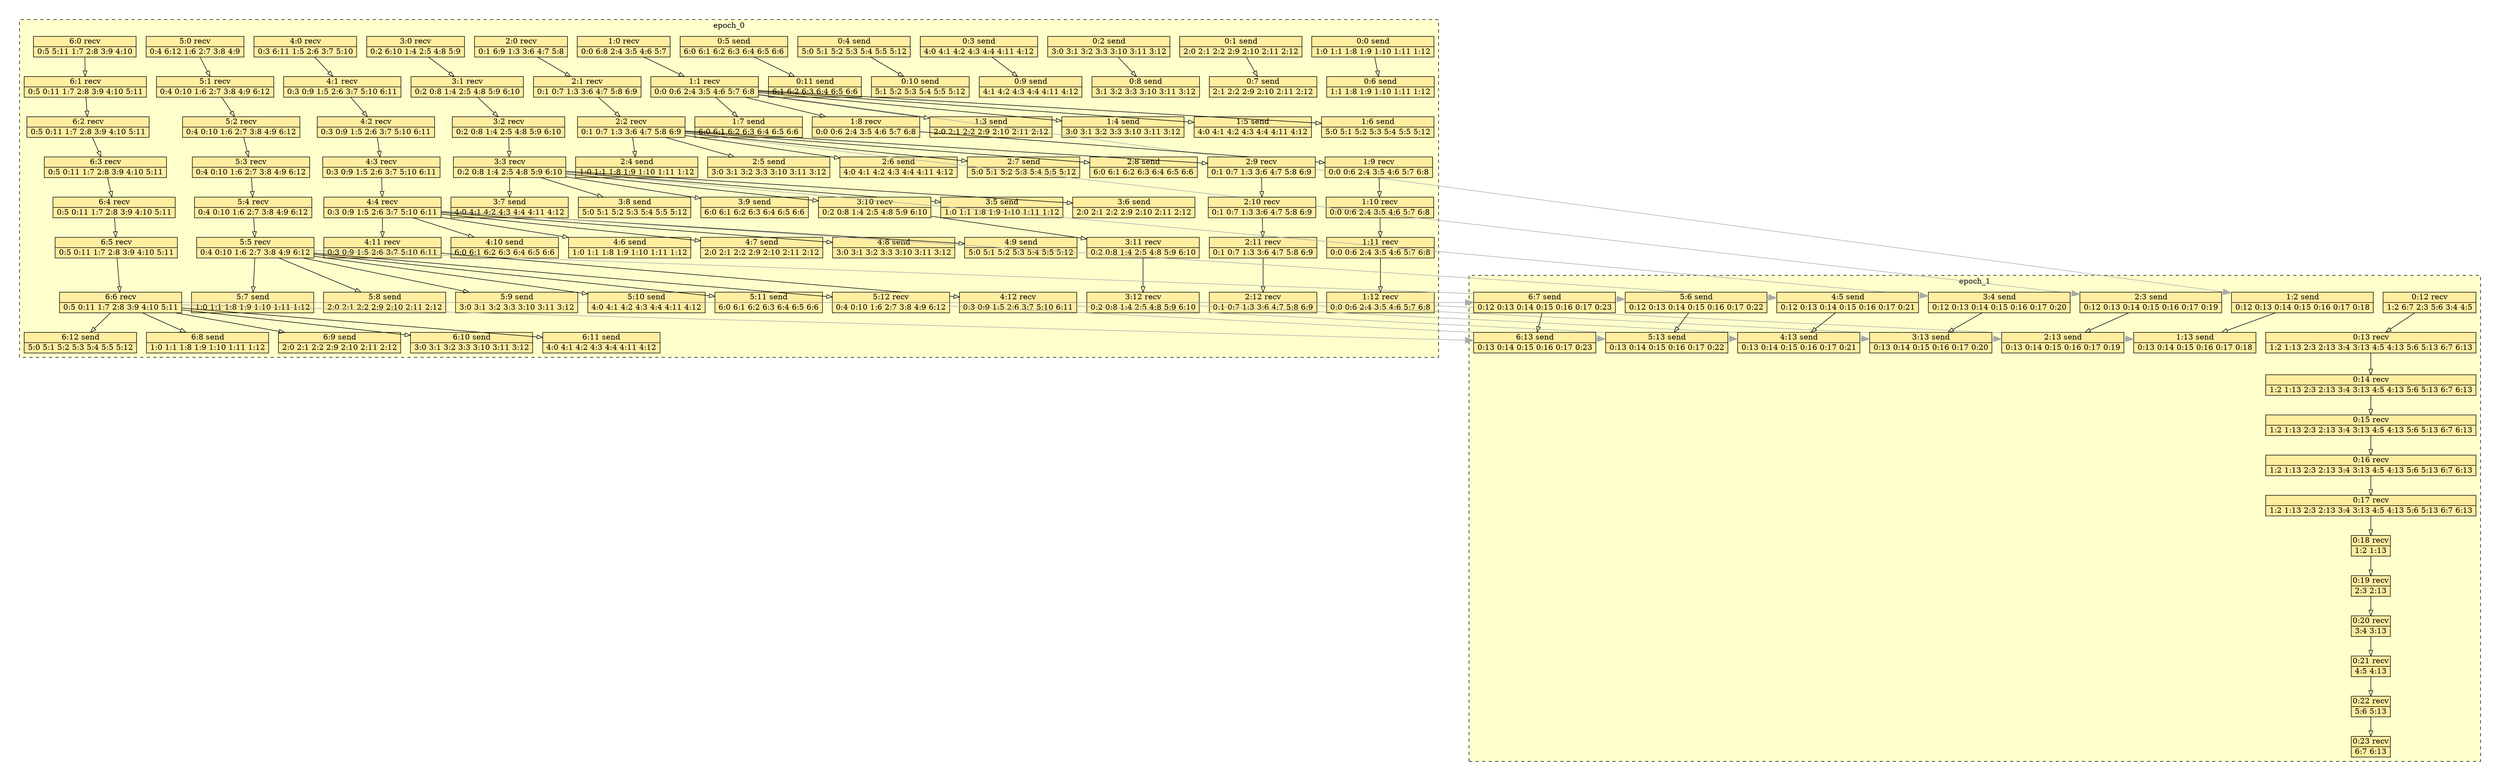 digraph{node[shape=none margin=0 style=filled colorscheme=ylorrd9 fillcolor=2];compound=true;splines=line;subgraph clusterdummy0_0{style=invis;subgraph clusterdummy0_1{style=invis;subgraph clusterdummy0_2{style=invis;subgraph cluster0{style=dashed;colorscheme=ylorrd9;bgcolor=1;edge[arrowhead=empty];label=epoch_0;0[label=<<table border="0" cellborder="0" cellspacing="0"><tr><td>0:0 send</td></tr><hr/><tr><td> 1:0 1:1 1:8 1:9 1:10 1:11 1:12 </td></tr></table>>];1[label=<<table border="0" cellborder="0" cellspacing="0"><tr><td>0:1 send</td></tr><hr/><tr><td> 2:0 2:1 2:2 2:9 2:10 2:11 2:12 </td></tr></table>>];2[label=<<table border="0" cellborder="0" cellspacing="0"><tr><td>0:2 send</td></tr><hr/><tr><td> 3:0 3:1 3:2 3:3 3:10 3:11 3:12 </td></tr></table>>];3[label=<<table border="0" cellborder="0" cellspacing="0"><tr><td>0:3 send</td></tr><hr/><tr><td> 4:0 4:1 4:2 4:3 4:4 4:11 4:12 </td></tr></table>>];4[label=<<table border="0" cellborder="0" cellspacing="0"><tr><td>0:4 send</td></tr><hr/><tr><td> 5:0 5:1 5:2 5:3 5:4 5:5 5:12 </td></tr></table>>];5[label=<<table border="0" cellborder="0" cellspacing="0"><tr><td>0:5 send</td></tr><hr/><tr><td> 6:0 6:1 6:2 6:3 6:4 6:5 6:6 </td></tr></table>>];6[label=<<table border="0" cellborder="0" cellspacing="0"><tr><td>0:6 send</td></tr><hr/><tr><td> 1:1 1:8 1:9 1:10 1:11 1:12 </td></tr></table>>];0->6;7[label=<<table border="0" cellborder="0" cellspacing="0"><tr><td>0:7 send</td></tr><hr/><tr><td> 2:1 2:2 2:9 2:10 2:11 2:12 </td></tr></table>>];1->7;8[label=<<table border="0" cellborder="0" cellspacing="0"><tr><td>0:8 send</td></tr><hr/><tr><td> 3:1 3:2 3:3 3:10 3:11 3:12 </td></tr></table>>];2->8;9[label=<<table border="0" cellborder="0" cellspacing="0"><tr><td>0:9 send</td></tr><hr/><tr><td> 4:1 4:2 4:3 4:4 4:11 4:12 </td></tr></table>>];3->9;10[label=<<table border="0" cellborder="0" cellspacing="0"><tr><td>0:10 send</td></tr><hr/><tr><td> 5:1 5:2 5:3 5:4 5:5 5:12 </td></tr></table>>];4->10;11[label=<<table border="0" cellborder="0" cellspacing="0"><tr><td>0:11 send</td></tr><hr/><tr><td> 6:1 6:2 6:3 6:4 6:5 6:6 </td></tr></table>>];5->11;24[label=<<table border="0" cellborder="0" cellspacing="0"><tr><td>1:0 recv</td></tr><hr/><tr><td> 0:0 6:8 2:4 3:5 4:6 5:7 </td></tr></table>>];25[label=<<table border="0" cellborder="0" cellspacing="0"><tr><td>1:1 recv</td></tr><hr/><tr><td> 0:0 0:6 2:4 3:5 4:6 5:7 6:8 </td></tr></table>>];24->25;27[label=<<table border="0" cellborder="0" cellspacing="0"><tr><td>1:3 send</td></tr><hr/><tr><td> 2:0 2:1 2:2 2:9 2:10 2:11 2:12 </td></tr></table>>];25->27;28[label=<<table border="0" cellborder="0" cellspacing="0"><tr><td>1:4 send</td></tr><hr/><tr><td> 3:0 3:1 3:2 3:3 3:10 3:11 3:12 </td></tr></table>>];25->28;29[label=<<table border="0" cellborder="0" cellspacing="0"><tr><td>1:5 send</td></tr><hr/><tr><td> 4:0 4:1 4:2 4:3 4:4 4:11 4:12 </td></tr></table>>];25->29;30[label=<<table border="0" cellborder="0" cellspacing="0"><tr><td>1:6 send</td></tr><hr/><tr><td> 5:0 5:1 5:2 5:3 5:4 5:5 5:12 </td></tr></table>>];25->30;31[label=<<table border="0" cellborder="0" cellspacing="0"><tr><td>1:7 send</td></tr><hr/><tr><td> 6:0 6:1 6:2 6:3 6:4 6:5 6:6 </td></tr></table>>];25->31;32[label=<<table border="0" cellborder="0" cellspacing="0"><tr><td>1:8 recv</td></tr><hr/><tr><td> 0:0 0:6 2:4 3:5 4:6 5:7 6:8 </td></tr></table>>];25->32;33[label=<<table border="0" cellborder="0" cellspacing="0"><tr><td>1:9 recv</td></tr><hr/><tr><td> 0:0 0:6 2:4 3:5 4:6 5:7 6:8 </td></tr></table>>];32->33;34[label=<<table border="0" cellborder="0" cellspacing="0"><tr><td>1:10 recv</td></tr><hr/><tr><td> 0:0 0:6 2:4 3:5 4:6 5:7 6:8 </td></tr></table>>];33->34;35[label=<<table border="0" cellborder="0" cellspacing="0"><tr><td>1:11 recv</td></tr><hr/><tr><td> 0:0 0:6 2:4 3:5 4:6 5:7 6:8 </td></tr></table>>];34->35;36[label=<<table border="0" cellborder="0" cellspacing="0"><tr><td>1:12 recv</td></tr><hr/><tr><td> 0:0 0:6 2:4 3:5 4:6 5:7 6:8 </td></tr></table>>];35->36;38[label=<<table border="0" cellborder="0" cellspacing="0"><tr><td>2:0 recv</td></tr><hr/><tr><td> 0:1 6:9 1:3 3:6 4:7 5:8 </td></tr></table>>];39[label=<<table border="0" cellborder="0" cellspacing="0"><tr><td>2:1 recv</td></tr><hr/><tr><td> 0:1 0:7 1:3 3:6 4:7 5:8 6:9 </td></tr></table>>];38->39;40[label=<<table border="0" cellborder="0" cellspacing="0"><tr><td>2:2 recv</td></tr><hr/><tr><td> 0:1 0:7 1:3 3:6 4:7 5:8 6:9 </td></tr></table>>];39->40;42[label=<<table border="0" cellborder="0" cellspacing="0"><tr><td>2:4 send</td></tr><hr/><tr><td> 1:0 1:1 1:8 1:9 1:10 1:11 1:12 </td></tr></table>>];40->42;43[label=<<table border="0" cellborder="0" cellspacing="0"><tr><td>2:5 send</td></tr><hr/><tr><td> 3:0 3:1 3:2 3:3 3:10 3:11 3:12 </td></tr></table>>];40->43;44[label=<<table border="0" cellborder="0" cellspacing="0"><tr><td>2:6 send</td></tr><hr/><tr><td> 4:0 4:1 4:2 4:3 4:4 4:11 4:12 </td></tr></table>>];40->44;45[label=<<table border="0" cellborder="0" cellspacing="0"><tr><td>2:7 send</td></tr><hr/><tr><td> 5:0 5:1 5:2 5:3 5:4 5:5 5:12 </td></tr></table>>];40->45;46[label=<<table border="0" cellborder="0" cellspacing="0"><tr><td>2:8 send</td></tr><hr/><tr><td> 6:0 6:1 6:2 6:3 6:4 6:5 6:6 </td></tr></table>>];40->46;47[label=<<table border="0" cellborder="0" cellspacing="0"><tr><td>2:9 recv</td></tr><hr/><tr><td> 0:1 0:7 1:3 3:6 4:7 5:8 6:9 </td></tr></table>>];40->47;48[label=<<table border="0" cellborder="0" cellspacing="0"><tr><td>2:10 recv</td></tr><hr/><tr><td> 0:1 0:7 1:3 3:6 4:7 5:8 6:9 </td></tr></table>>];47->48;49[label=<<table border="0" cellborder="0" cellspacing="0"><tr><td>2:11 recv</td></tr><hr/><tr><td> 0:1 0:7 1:3 3:6 4:7 5:8 6:9 </td></tr></table>>];48->49;50[label=<<table border="0" cellborder="0" cellspacing="0"><tr><td>2:12 recv</td></tr><hr/><tr><td> 0:1 0:7 1:3 3:6 4:7 5:8 6:9 </td></tr></table>>];49->50;52[label=<<table border="0" cellborder="0" cellspacing="0"><tr><td>3:0 recv</td></tr><hr/><tr><td> 0:2 6:10 1:4 2:5 4:8 5:9 </td></tr></table>>];53[label=<<table border="0" cellborder="0" cellspacing="0"><tr><td>3:1 recv</td></tr><hr/><tr><td> 0:2 0:8 1:4 2:5 4:8 5:9 6:10 </td></tr></table>>];52->53;54[label=<<table border="0" cellborder="0" cellspacing="0"><tr><td>3:2 recv</td></tr><hr/><tr><td> 0:2 0:8 1:4 2:5 4:8 5:9 6:10 </td></tr></table>>];53->54;55[label=<<table border="0" cellborder="0" cellspacing="0"><tr><td>3:3 recv</td></tr><hr/><tr><td> 0:2 0:8 1:4 2:5 4:8 5:9 6:10 </td></tr></table>>];54->55;57[label=<<table border="0" cellborder="0" cellspacing="0"><tr><td>3:5 send</td></tr><hr/><tr><td> 1:0 1:1 1:8 1:9 1:10 1:11 1:12 </td></tr></table>>];55->57;58[label=<<table border="0" cellborder="0" cellspacing="0"><tr><td>3:6 send</td></tr><hr/><tr><td> 2:0 2:1 2:2 2:9 2:10 2:11 2:12 </td></tr></table>>];55->58;59[label=<<table border="0" cellborder="0" cellspacing="0"><tr><td>3:7 send</td></tr><hr/><tr><td> 4:0 4:1 4:2 4:3 4:4 4:11 4:12 </td></tr></table>>];55->59;60[label=<<table border="0" cellborder="0" cellspacing="0"><tr><td>3:8 send</td></tr><hr/><tr><td> 5:0 5:1 5:2 5:3 5:4 5:5 5:12 </td></tr></table>>];55->60;61[label=<<table border="0" cellborder="0" cellspacing="0"><tr><td>3:9 send</td></tr><hr/><tr><td> 6:0 6:1 6:2 6:3 6:4 6:5 6:6 </td></tr></table>>];55->61;62[label=<<table border="0" cellborder="0" cellspacing="0"><tr><td>3:10 recv</td></tr><hr/><tr><td> 0:2 0:8 1:4 2:5 4:8 5:9 6:10 </td></tr></table>>];55->62;63[label=<<table border="0" cellborder="0" cellspacing="0"><tr><td>3:11 recv</td></tr><hr/><tr><td> 0:2 0:8 1:4 2:5 4:8 5:9 6:10 </td></tr></table>>];62->63;64[label=<<table border="0" cellborder="0" cellspacing="0"><tr><td>3:12 recv</td></tr><hr/><tr><td> 0:2 0:8 1:4 2:5 4:8 5:9 6:10 </td></tr></table>>];63->64;66[label=<<table border="0" cellborder="0" cellspacing="0"><tr><td>4:0 recv</td></tr><hr/><tr><td> 0:3 6:11 1:5 2:6 3:7 5:10 </td></tr></table>>];67[label=<<table border="0" cellborder="0" cellspacing="0"><tr><td>4:1 recv</td></tr><hr/><tr><td> 0:3 0:9 1:5 2:6 3:7 5:10 6:11 </td></tr></table>>];66->67;68[label=<<table border="0" cellborder="0" cellspacing="0"><tr><td>4:2 recv</td></tr><hr/><tr><td> 0:3 0:9 1:5 2:6 3:7 5:10 6:11 </td></tr></table>>];67->68;69[label=<<table border="0" cellborder="0" cellspacing="0"><tr><td>4:3 recv</td></tr><hr/><tr><td> 0:3 0:9 1:5 2:6 3:7 5:10 6:11 </td></tr></table>>];68->69;70[label=<<table border="0" cellborder="0" cellspacing="0"><tr><td>4:4 recv</td></tr><hr/><tr><td> 0:3 0:9 1:5 2:6 3:7 5:10 6:11 </td></tr></table>>];69->70;72[label=<<table border="0" cellborder="0" cellspacing="0"><tr><td>4:6 send</td></tr><hr/><tr><td> 1:0 1:1 1:8 1:9 1:10 1:11 1:12 </td></tr></table>>];70->72;73[label=<<table border="0" cellborder="0" cellspacing="0"><tr><td>4:7 send</td></tr><hr/><tr><td> 2:0 2:1 2:2 2:9 2:10 2:11 2:12 </td></tr></table>>];70->73;74[label=<<table border="0" cellborder="0" cellspacing="0"><tr><td>4:8 send</td></tr><hr/><tr><td> 3:0 3:1 3:2 3:3 3:10 3:11 3:12 </td></tr></table>>];70->74;75[label=<<table border="0" cellborder="0" cellspacing="0"><tr><td>4:9 send</td></tr><hr/><tr><td> 5:0 5:1 5:2 5:3 5:4 5:5 5:12 </td></tr></table>>];70->75;76[label=<<table border="0" cellborder="0" cellspacing="0"><tr><td>4:10 send</td></tr><hr/><tr><td> 6:0 6:1 6:2 6:3 6:4 6:5 6:6 </td></tr></table>>];70->76;77[label=<<table border="0" cellborder="0" cellspacing="0"><tr><td>4:11 recv</td></tr><hr/><tr><td> 0:3 0:9 1:5 2:6 3:7 5:10 6:11 </td></tr></table>>];70->77;78[label=<<table border="0" cellborder="0" cellspacing="0"><tr><td>4:12 recv</td></tr><hr/><tr><td> 0:3 0:9 1:5 2:6 3:7 5:10 6:11 </td></tr></table>>];77->78;80[label=<<table border="0" cellborder="0" cellspacing="0"><tr><td>5:0 recv</td></tr><hr/><tr><td> 0:4 6:12 1:6 2:7 3:8 4:9 </td></tr></table>>];81[label=<<table border="0" cellborder="0" cellspacing="0"><tr><td>5:1 recv</td></tr><hr/><tr><td> 0:4 0:10 1:6 2:7 3:8 4:9 6:12 </td></tr></table>>];80->81;82[label=<<table border="0" cellborder="0" cellspacing="0"><tr><td>5:2 recv</td></tr><hr/><tr><td> 0:4 0:10 1:6 2:7 3:8 4:9 6:12 </td></tr></table>>];81->82;83[label=<<table border="0" cellborder="0" cellspacing="0"><tr><td>5:3 recv</td></tr><hr/><tr><td> 0:4 0:10 1:6 2:7 3:8 4:9 6:12 </td></tr></table>>];82->83;84[label=<<table border="0" cellborder="0" cellspacing="0"><tr><td>5:4 recv</td></tr><hr/><tr><td> 0:4 0:10 1:6 2:7 3:8 4:9 6:12 </td></tr></table>>];83->84;85[label=<<table border="0" cellborder="0" cellspacing="0"><tr><td>5:5 recv</td></tr><hr/><tr><td> 0:4 0:10 1:6 2:7 3:8 4:9 6:12 </td></tr></table>>];84->85;87[label=<<table border="0" cellborder="0" cellspacing="0"><tr><td>5:7 send</td></tr><hr/><tr><td> 1:0 1:1 1:8 1:9 1:10 1:11 1:12 </td></tr></table>>];85->87;88[label=<<table border="0" cellborder="0" cellspacing="0"><tr><td>5:8 send</td></tr><hr/><tr><td> 2:0 2:1 2:2 2:9 2:10 2:11 2:12 </td></tr></table>>];85->88;89[label=<<table border="0" cellborder="0" cellspacing="0"><tr><td>5:9 send</td></tr><hr/><tr><td> 3:0 3:1 3:2 3:3 3:10 3:11 3:12 </td></tr></table>>];85->89;90[label=<<table border="0" cellborder="0" cellspacing="0"><tr><td>5:10 send</td></tr><hr/><tr><td> 4:0 4:1 4:2 4:3 4:4 4:11 4:12 </td></tr></table>>];85->90;91[label=<<table border="0" cellborder="0" cellspacing="0"><tr><td>5:11 send</td></tr><hr/><tr><td> 6:0 6:1 6:2 6:3 6:4 6:5 6:6 </td></tr></table>>];85->91;92[label=<<table border="0" cellborder="0" cellspacing="0"><tr><td>5:12 recv</td></tr><hr/><tr><td> 0:4 0:10 1:6 2:7 3:8 4:9 6:12 </td></tr></table>>];85->92;94[label=<<table border="0" cellborder="0" cellspacing="0"><tr><td>6:0 recv</td></tr><hr/><tr><td> 0:5 5:11 1:7 2:8 3:9 4:10 </td></tr></table>>];95[label=<<table border="0" cellborder="0" cellspacing="0"><tr><td>6:1 recv</td></tr><hr/><tr><td> 0:5 0:11 1:7 2:8 3:9 4:10 5:11 </td></tr></table>>];94->95;96[label=<<table border="0" cellborder="0" cellspacing="0"><tr><td>6:2 recv</td></tr><hr/><tr><td> 0:5 0:11 1:7 2:8 3:9 4:10 5:11 </td></tr></table>>];95->96;97[label=<<table border="0" cellborder="0" cellspacing="0"><tr><td>6:3 recv</td></tr><hr/><tr><td> 0:5 0:11 1:7 2:8 3:9 4:10 5:11 </td></tr></table>>];96->97;98[label=<<table border="0" cellborder="0" cellspacing="0"><tr><td>6:4 recv</td></tr><hr/><tr><td> 0:5 0:11 1:7 2:8 3:9 4:10 5:11 </td></tr></table>>];97->98;99[label=<<table border="0" cellborder="0" cellspacing="0"><tr><td>6:5 recv</td></tr><hr/><tr><td> 0:5 0:11 1:7 2:8 3:9 4:10 5:11 </td></tr></table>>];98->99;100[label=<<table border="0" cellborder="0" cellspacing="0"><tr><td>6:6 recv</td></tr><hr/><tr><td> 0:5 0:11 1:7 2:8 3:9 4:10 5:11 </td></tr></table>>];99->100;102[label=<<table border="0" cellborder="0" cellspacing="0"><tr><td>6:8 send</td></tr><hr/><tr><td> 1:0 1:1 1:8 1:9 1:10 1:11 1:12 </td></tr></table>>];100->102;103[label=<<table border="0" cellborder="0" cellspacing="0"><tr><td>6:9 send</td></tr><hr/><tr><td> 2:0 2:1 2:2 2:9 2:10 2:11 2:12 </td></tr></table>>];100->103;104[label=<<table border="0" cellborder="0" cellspacing="0"><tr><td>6:10 send</td></tr><hr/><tr><td> 3:0 3:1 3:2 3:3 3:10 3:11 3:12 </td></tr></table>>];100->104;105[label=<<table border="0" cellborder="0" cellspacing="0"><tr><td>6:11 send</td></tr><hr/><tr><td> 4:0 4:1 4:2 4:3 4:4 4:11 4:12 </td></tr></table>>];100->105;106[label=<<table border="0" cellborder="0" cellspacing="0"><tr><td>6:12 send</td></tr><hr/><tr><td> 5:0 5:1 5:2 5:3 5:4 5:5 5:12 </td></tr></table>>];100->106;}}}}subgraph clusterdummy1_0{style=invis;subgraph clusterdummy1_1{style=invis;subgraph clusterdummy1_2{style=invis;subgraph cluster1{style=dashed;colorscheme=ylorrd9;bgcolor=1;edge[arrowhead=empty];label=epoch_1;12[label=<<table border="0" cellborder="0" cellspacing="0"><tr><td>0:12 recv</td></tr><hr/><tr><td> 1:2 6:7 2:3 5:6 3:4 4:5 </td></tr></table>>];13[label=<<table border="0" cellborder="0" cellspacing="0"><tr><td>0:13 recv</td></tr><hr/><tr><td> 1:2 1:13 2:3 2:13 3:4 3:13 4:5 4:13 5:6 5:13 6:7 6:13 </td></tr></table>>];12->13;14[label=<<table border="0" cellborder="0" cellspacing="0"><tr><td>0:14 recv</td></tr><hr/><tr><td> 1:2 1:13 2:3 2:13 3:4 3:13 4:5 4:13 5:6 5:13 6:7 6:13 </td></tr></table>>];13->14;15[label=<<table border="0" cellborder="0" cellspacing="0"><tr><td>0:15 recv</td></tr><hr/><tr><td> 1:2 1:13 2:3 2:13 3:4 3:13 4:5 4:13 5:6 5:13 6:7 6:13 </td></tr></table>>];14->15;16[label=<<table border="0" cellborder="0" cellspacing="0"><tr><td>0:16 recv</td></tr><hr/><tr><td> 1:2 1:13 2:3 2:13 3:4 3:13 4:5 4:13 5:6 5:13 6:7 6:13 </td></tr></table>>];15->16;17[label=<<table border="0" cellborder="0" cellspacing="0"><tr><td>0:17 recv</td></tr><hr/><tr><td> 1:2 1:13 2:3 2:13 3:4 3:13 4:5 4:13 5:6 5:13 6:7 6:13 </td></tr></table>>];16->17;18[label=<<table border="0" cellborder="0" cellspacing="0"><tr><td>0:18 recv</td></tr><hr/><tr><td> 1:2 1:13 </td></tr></table>>];17->18;19[label=<<table border="0" cellborder="0" cellspacing="0"><tr><td>0:19 recv</td></tr><hr/><tr><td> 2:3 2:13 </td></tr></table>>];18->19;20[label=<<table border="0" cellborder="0" cellspacing="0"><tr><td>0:20 recv</td></tr><hr/><tr><td> 3:4 3:13 </td></tr></table>>];19->20;21[label=<<table border="0" cellborder="0" cellspacing="0"><tr><td>0:21 recv</td></tr><hr/><tr><td> 4:5 4:13 </td></tr></table>>];20->21;22[label=<<table border="0" cellborder="0" cellspacing="0"><tr><td>0:22 recv</td></tr><hr/><tr><td> 5:6 5:13 </td></tr></table>>];21->22;23[label=<<table border="0" cellborder="0" cellspacing="0"><tr><td>0:23 recv</td></tr><hr/><tr><td> 6:7 6:13 </td></tr></table>>];22->23;26[label=<<table border="0" cellborder="0" cellspacing="0"><tr><td>1:2 send</td></tr><hr/><tr><td> 0:12 0:13 0:14 0:15 0:16 0:17 0:18 </td></tr></table>>];37[label=<<table border="0" cellborder="0" cellspacing="0"><tr><td>1:13 send</td></tr><hr/><tr><td> 0:13 0:14 0:15 0:16 0:17 0:18 </td></tr></table>>];26->37;41[label=<<table border="0" cellborder="0" cellspacing="0"><tr><td>2:3 send</td></tr><hr/><tr><td> 0:12 0:13 0:14 0:15 0:16 0:17 0:19 </td></tr></table>>];51[label=<<table border="0" cellborder="0" cellspacing="0"><tr><td>2:13 send</td></tr><hr/><tr><td> 0:13 0:14 0:15 0:16 0:17 0:19 </td></tr></table>>];41->51;56[label=<<table border="0" cellborder="0" cellspacing="0"><tr><td>3:4 send</td></tr><hr/><tr><td> 0:12 0:13 0:14 0:15 0:16 0:17 0:20 </td></tr></table>>];65[label=<<table border="0" cellborder="0" cellspacing="0"><tr><td>3:13 send</td></tr><hr/><tr><td> 0:13 0:14 0:15 0:16 0:17 0:20 </td></tr></table>>];56->65;71[label=<<table border="0" cellborder="0" cellspacing="0"><tr><td>4:5 send</td></tr><hr/><tr><td> 0:12 0:13 0:14 0:15 0:16 0:17 0:21 </td></tr></table>>];79[label=<<table border="0" cellborder="0" cellspacing="0"><tr><td>4:13 send</td></tr><hr/><tr><td> 0:13 0:14 0:15 0:16 0:17 0:21 </td></tr></table>>];71->79;86[label=<<table border="0" cellborder="0" cellspacing="0"><tr><td>5:6 send</td></tr><hr/><tr><td> 0:12 0:13 0:14 0:15 0:16 0:17 0:22 </td></tr></table>>];93[label=<<table border="0" cellborder="0" cellspacing="0"><tr><td>5:13 send</td></tr><hr/><tr><td> 0:13 0:14 0:15 0:16 0:17 0:22 </td></tr></table>>];86->93;101[label=<<table border="0" cellborder="0" cellspacing="0"><tr><td>6:7 send</td></tr><hr/><tr><td> 0:12 0:13 0:14 0:15 0:16 0:17 0:23 </td></tr></table>>];107[label=<<table border="0" cellborder="0" cellspacing="0"><tr><td>6:13 send</td></tr><hr/><tr><td> 0:13 0:14 0:15 0:16 0:17 0:23 </td></tr></table>>];101->107;}}}}subgraph{edge[color=darkgray arrowsize=1.5];25->26;36->37;40->41;50->51;55->56;64->65;70->71;78->79;85->86;92->93;100->101;100->107;}}